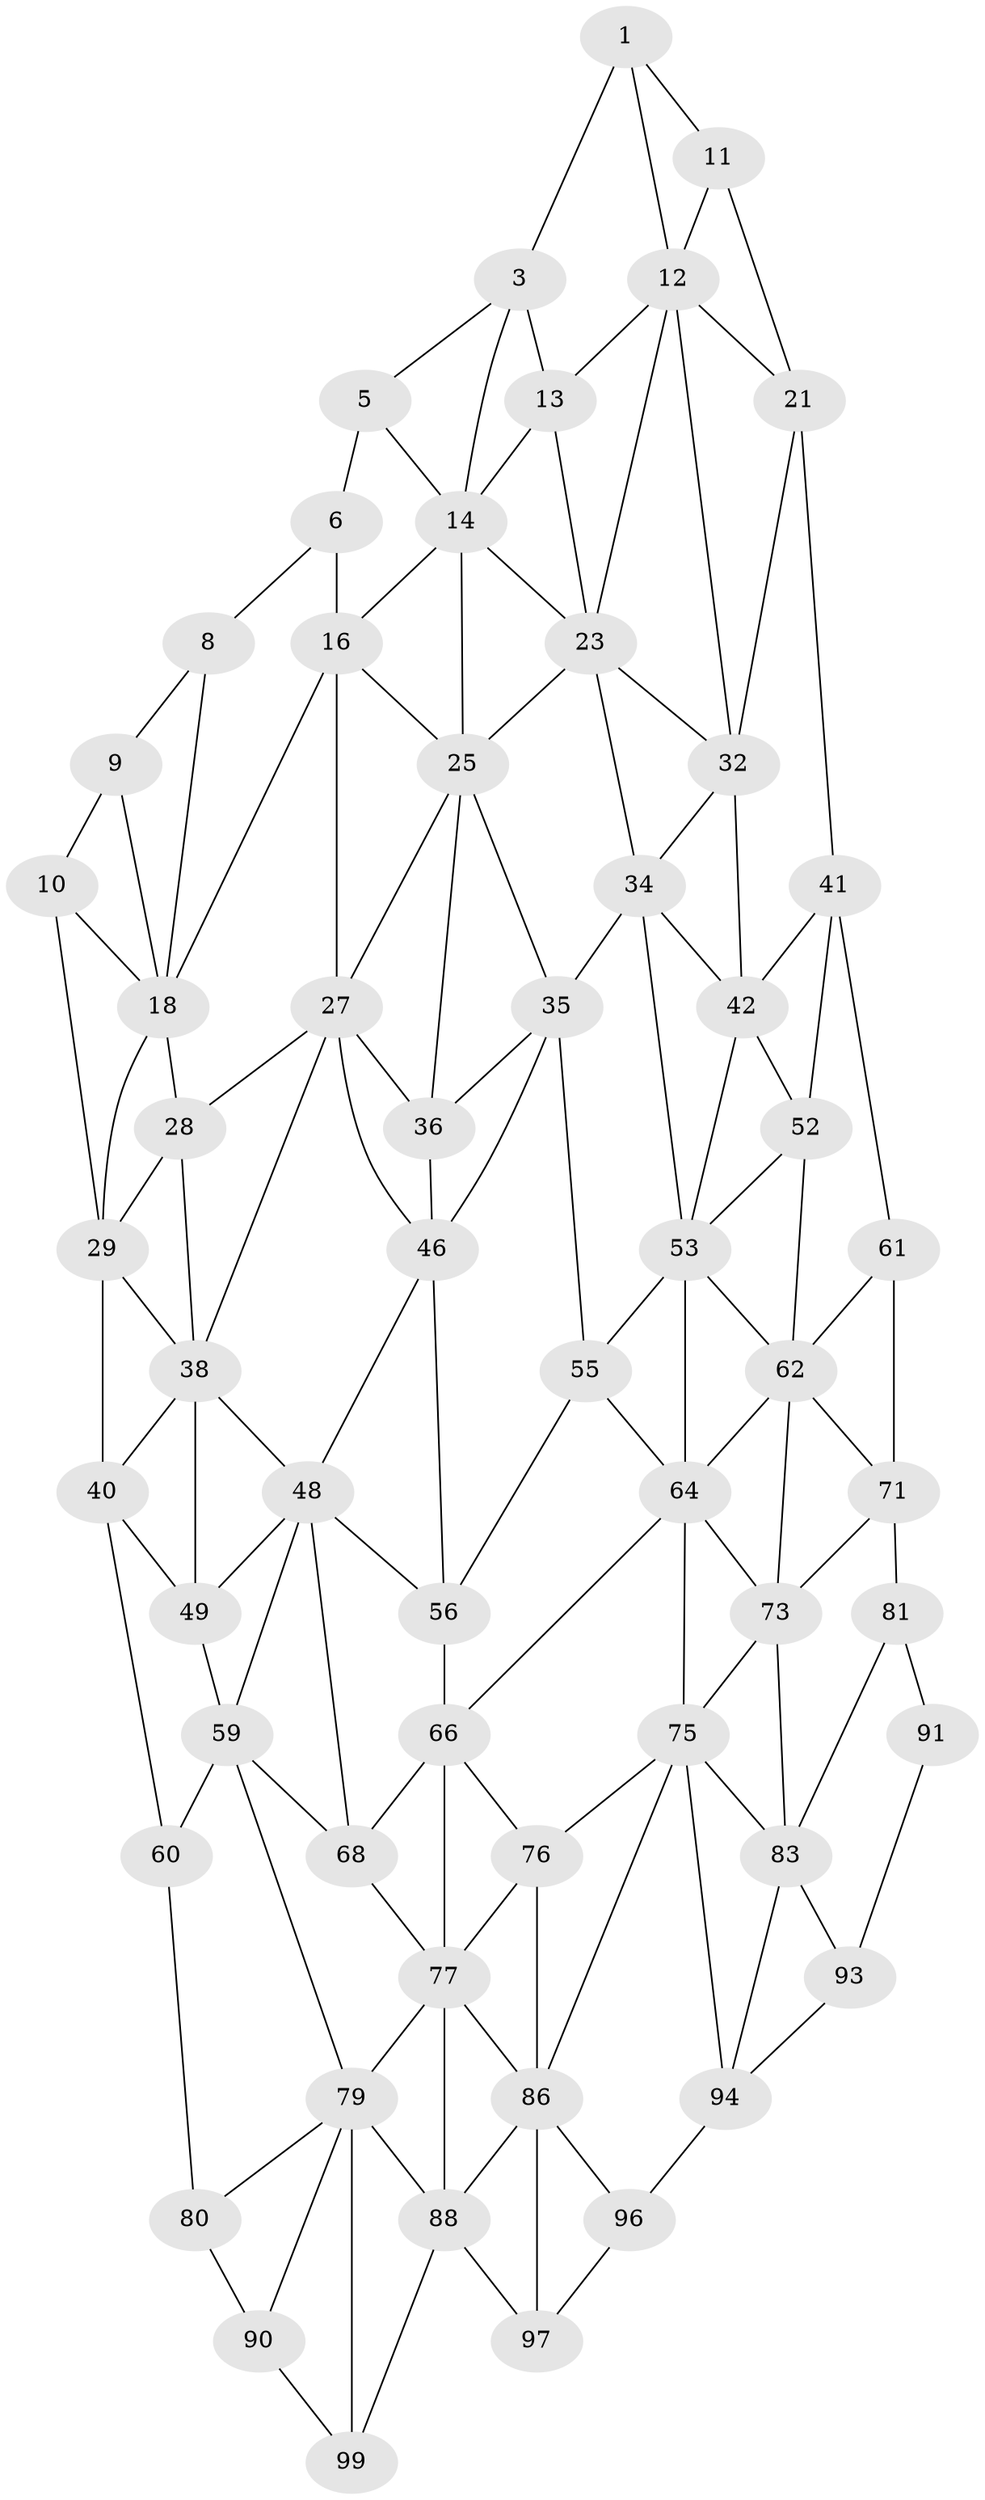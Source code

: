 // original degree distribution, {2: 0.04, 3: 0.32, 4: 0.64}
// Generated by graph-tools (version 1.1) at 2025/38/02/21/25 10:38:56]
// undirected, 59 vertices, 130 edges
graph export_dot {
graph [start="1"]
  node [color=gray90,style=filled];
  1 [super="+2"];
  3 [super="+4"];
  5;
  6 [super="+7"];
  8;
  9;
  10 [super="+20"];
  11;
  12 [super="+22"];
  13;
  14 [super="+15"];
  16 [super="+17"];
  18 [super="+19"];
  21 [super="+31"];
  23 [super="+24"];
  25 [super="+26"];
  27 [super="+37"];
  28;
  29 [super="+30"];
  32 [super="+33"];
  34 [super="+44"];
  35 [super="+45"];
  36;
  38 [super="+39"];
  40 [super="+50"];
  41 [super="+51"];
  42 [super="+43"];
  46 [super="+47"];
  48 [super="+58"];
  49;
  52;
  53 [super="+54"];
  55;
  56 [super="+57"];
  59 [super="+69"];
  60 [super="+70"];
  61;
  62 [super="+63"];
  64 [super="+65"];
  66 [super="+67"];
  68;
  71 [super="+72"];
  73 [super="+74"];
  75 [super="+85"];
  76;
  77 [super="+78"];
  79 [super="+89"];
  80;
  81 [super="+82"];
  83 [super="+84"];
  86 [super="+87"];
  88 [super="+98"];
  90;
  91 [super="+92"];
  93;
  94 [super="+95"];
  96;
  97;
  99 [super="+100"];
  1 -- 11;
  1 -- 3;
  1 -- 12;
  3 -- 13;
  3 -- 5;
  3 -- 14;
  5 -- 6;
  5 -- 14;
  6 -- 16 [weight=2];
  6 -- 8;
  8 -- 18;
  8 -- 9;
  9 -- 10;
  9 -- 18;
  10 -- 18;
  10 -- 29;
  11 -- 21;
  11 -- 12;
  12 -- 13;
  12 -- 32;
  12 -- 21;
  12 -- 23;
  13 -- 23;
  13 -- 14;
  14 -- 16;
  14 -- 25;
  14 -- 23;
  16 -- 18;
  16 -- 27;
  16 -- 25;
  18 -- 28;
  18 -- 29;
  21 -- 32;
  21 -- 41;
  23 -- 32;
  23 -- 25;
  23 -- 34;
  25 -- 35;
  25 -- 27;
  25 -- 36;
  27 -- 28;
  27 -- 36;
  27 -- 38;
  27 -- 46;
  28 -- 38;
  28 -- 29;
  29 -- 40;
  29 -- 38;
  32 -- 42 [weight=2];
  32 -- 34;
  34 -- 35 [weight=2];
  34 -- 42;
  34 -- 53;
  35 -- 36;
  35 -- 46;
  35 -- 55;
  36 -- 46;
  38 -- 48;
  38 -- 40;
  38 -- 49;
  40 -- 49;
  40 -- 60;
  41 -- 42;
  41 -- 52;
  41 -- 61;
  42 -- 52;
  42 -- 53;
  46 -- 56 [weight=2];
  46 -- 48;
  48 -- 49;
  48 -- 59;
  48 -- 68;
  48 -- 56;
  49 -- 59;
  52 -- 62;
  52 -- 53;
  53 -- 64;
  53 -- 55;
  53 -- 62;
  55 -- 56;
  55 -- 64;
  56 -- 66 [weight=2];
  59 -- 60 [weight=2];
  59 -- 68;
  59 -- 79;
  60 -- 80;
  61 -- 71;
  61 -- 62;
  62 -- 71;
  62 -- 64;
  62 -- 73;
  64 -- 73;
  64 -- 66;
  64 -- 75;
  66 -- 76;
  66 -- 68;
  66 -- 77;
  68 -- 77;
  71 -- 81 [weight=2];
  71 -- 73;
  73 -- 83 [weight=2];
  73 -- 75;
  75 -- 76;
  75 -- 86;
  75 -- 83;
  75 -- 94;
  76 -- 86;
  76 -- 77;
  77 -- 88;
  77 -- 79;
  77 -- 86;
  79 -- 80;
  79 -- 88;
  79 -- 90;
  79 -- 99;
  80 -- 90;
  81 -- 91 [weight=2];
  81 -- 83;
  83 -- 93;
  83 -- 94;
  86 -- 96;
  86 -- 88;
  86 -- 97;
  88 -- 97;
  88 -- 99;
  90 -- 99;
  91 -- 93;
  93 -- 94;
  94 -- 96;
  96 -- 97;
}
